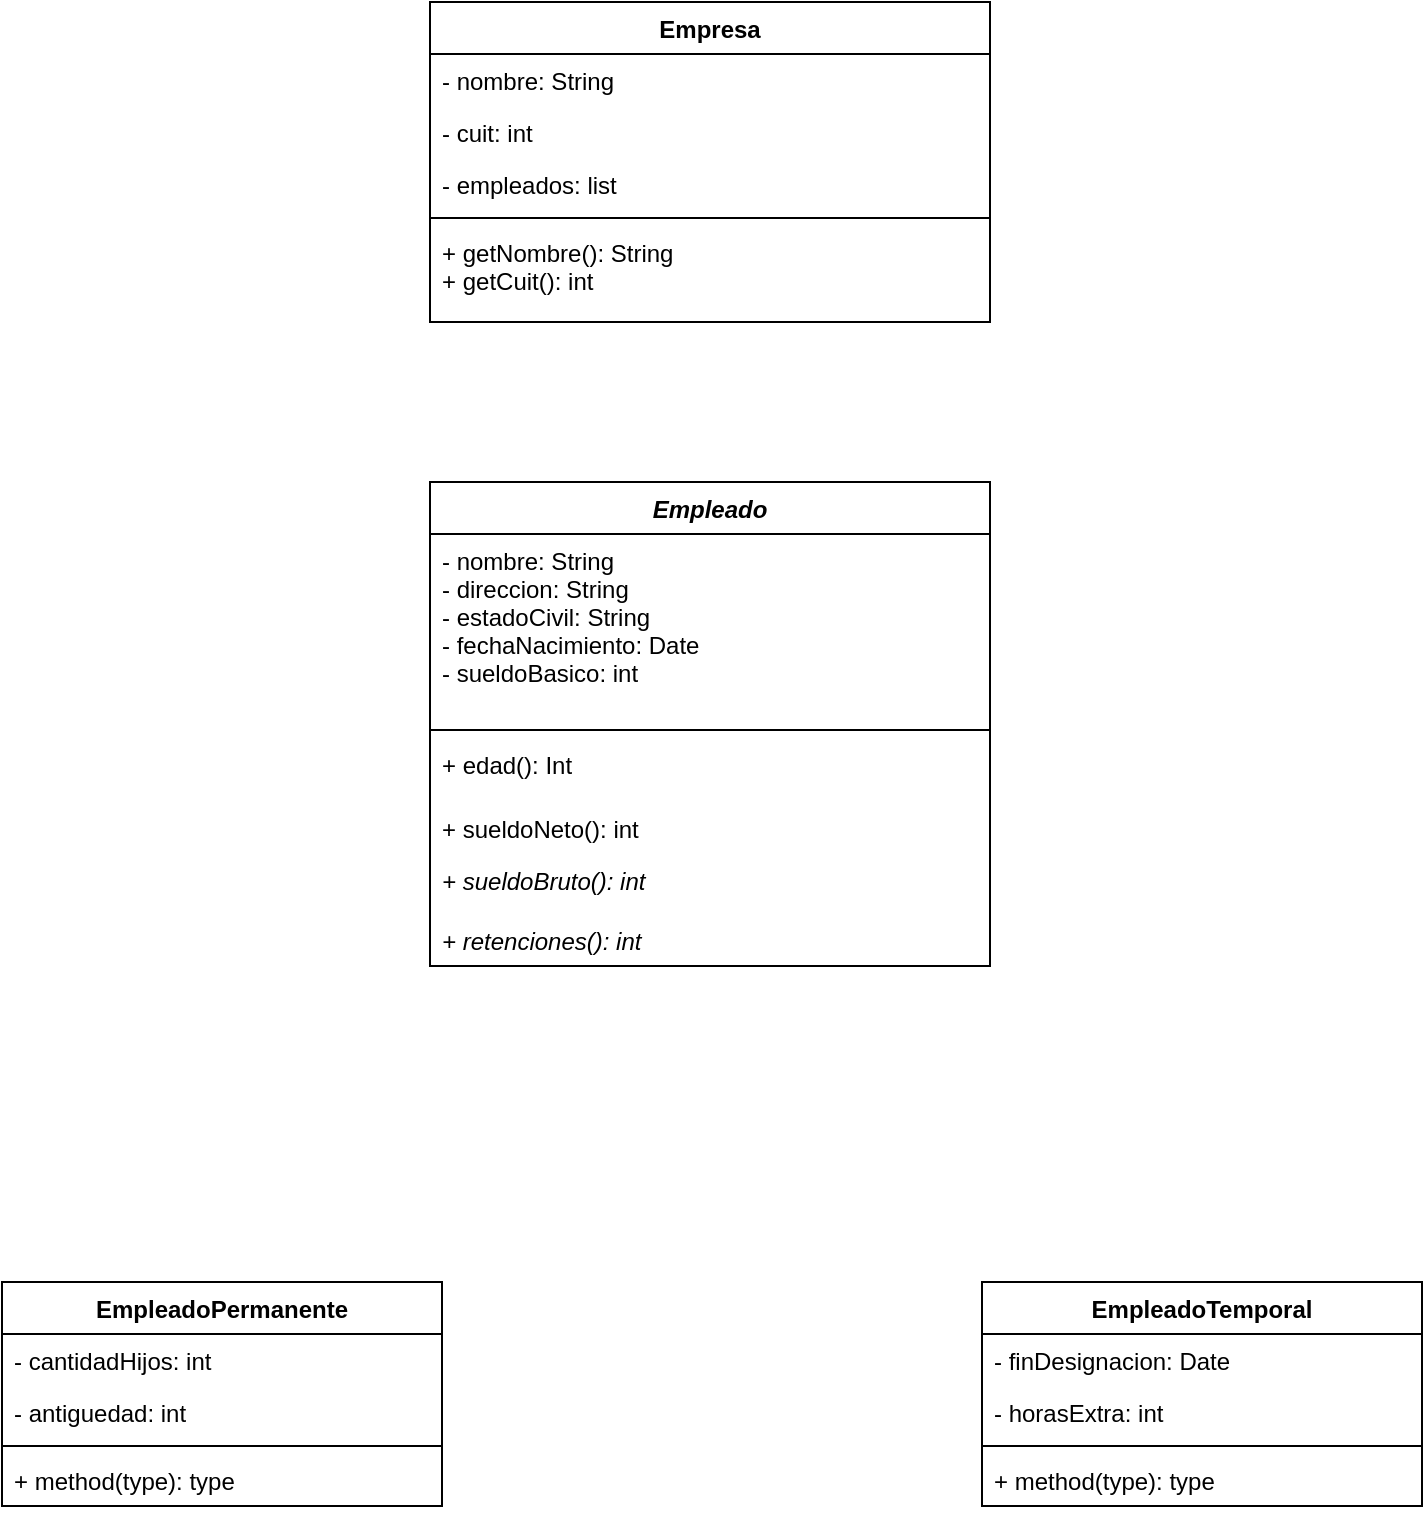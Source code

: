 <mxfile version="14.6.0" type="github">
  <diagram id="pSwMAhYl6BQPn0MG4o8G" name="Page-1">
    <mxGraphModel dx="1422" dy="794" grid="1" gridSize="10" guides="1" tooltips="1" connect="1" arrows="1" fold="1" page="1" pageScale="1" pageWidth="827" pageHeight="1169" math="0" shadow="0">
      <root>
        <mxCell id="0" />
        <mxCell id="1" parent="0" />
        <mxCell id="8JBp-CPKYnFsB_dmWDKy-2" value="Empresa" style="swimlane;fontStyle=1;align=center;verticalAlign=top;childLayout=stackLayout;horizontal=1;startSize=26;horizontalStack=0;resizeParent=1;resizeParentMax=0;resizeLast=0;collapsible=1;marginBottom=0;" vertex="1" parent="1">
          <mxGeometry x="274" y="70" width="280" height="160" as="geometry" />
        </mxCell>
        <mxCell id="8JBp-CPKYnFsB_dmWDKy-3" value="- nombre: String" style="text;strokeColor=none;fillColor=none;align=left;verticalAlign=top;spacingLeft=4;spacingRight=4;overflow=hidden;rotatable=0;points=[[0,0.5],[1,0.5]];portConstraint=eastwest;" vertex="1" parent="8JBp-CPKYnFsB_dmWDKy-2">
          <mxGeometry y="26" width="280" height="26" as="geometry" />
        </mxCell>
        <mxCell id="8JBp-CPKYnFsB_dmWDKy-6" value="- cuit: int" style="text;strokeColor=none;fillColor=none;align=left;verticalAlign=top;spacingLeft=4;spacingRight=4;overflow=hidden;rotatable=0;points=[[0,0.5],[1,0.5]];portConstraint=eastwest;" vertex="1" parent="8JBp-CPKYnFsB_dmWDKy-2">
          <mxGeometry y="52" width="280" height="26" as="geometry" />
        </mxCell>
        <mxCell id="8JBp-CPKYnFsB_dmWDKy-7" value="- empleados: list" style="text;strokeColor=none;fillColor=none;align=left;verticalAlign=top;spacingLeft=4;spacingRight=4;overflow=hidden;rotatable=0;points=[[0,0.5],[1,0.5]];portConstraint=eastwest;" vertex="1" parent="8JBp-CPKYnFsB_dmWDKy-2">
          <mxGeometry y="78" width="280" height="26" as="geometry" />
        </mxCell>
        <mxCell id="8JBp-CPKYnFsB_dmWDKy-4" value="" style="line;strokeWidth=1;fillColor=none;align=left;verticalAlign=middle;spacingTop=-1;spacingLeft=3;spacingRight=3;rotatable=0;labelPosition=right;points=[];portConstraint=eastwest;" vertex="1" parent="8JBp-CPKYnFsB_dmWDKy-2">
          <mxGeometry y="104" width="280" height="8" as="geometry" />
        </mxCell>
        <mxCell id="8JBp-CPKYnFsB_dmWDKy-5" value="+ getNombre(): String&#xa;+ getCuit(): int&#xa;" style="text;strokeColor=none;fillColor=none;align=left;verticalAlign=top;spacingLeft=4;spacingRight=4;overflow=hidden;rotatable=0;points=[[0,0.5],[1,0.5]];portConstraint=eastwest;" vertex="1" parent="8JBp-CPKYnFsB_dmWDKy-2">
          <mxGeometry y="112" width="280" height="48" as="geometry" />
        </mxCell>
        <mxCell id="8JBp-CPKYnFsB_dmWDKy-8" value="Empleado" style="swimlane;fontStyle=3;align=center;verticalAlign=top;childLayout=stackLayout;horizontal=1;startSize=26;horizontalStack=0;resizeParent=1;resizeParentMax=0;resizeLast=0;collapsible=1;marginBottom=0;" vertex="1" parent="1">
          <mxGeometry x="274" y="310" width="280" height="242" as="geometry" />
        </mxCell>
        <mxCell id="8JBp-CPKYnFsB_dmWDKy-9" value="- nombre: String&#xa;- direccion: String&#xa;- estadoCivil: String&#xa;- fechaNacimiento: Date&#xa;- sueldoBasico: int" style="text;strokeColor=none;fillColor=none;align=left;verticalAlign=top;spacingLeft=4;spacingRight=4;overflow=hidden;rotatable=0;points=[[0,0.5],[1,0.5]];portConstraint=eastwest;" vertex="1" parent="8JBp-CPKYnFsB_dmWDKy-8">
          <mxGeometry y="26" width="280" height="94" as="geometry" />
        </mxCell>
        <mxCell id="8JBp-CPKYnFsB_dmWDKy-10" value="" style="line;strokeWidth=1;fillColor=none;align=left;verticalAlign=middle;spacingTop=-1;spacingLeft=3;spacingRight=3;rotatable=0;labelPosition=right;points=[];portConstraint=eastwest;" vertex="1" parent="8JBp-CPKYnFsB_dmWDKy-8">
          <mxGeometry y="120" width="280" height="8" as="geometry" />
        </mxCell>
        <mxCell id="8JBp-CPKYnFsB_dmWDKy-11" value="+ edad(): Int" style="text;strokeColor=none;fillColor=none;align=left;verticalAlign=top;spacingLeft=4;spacingRight=4;overflow=hidden;rotatable=0;points=[[0,0.5],[1,0.5]];portConstraint=eastwest;fontStyle=0" vertex="1" parent="8JBp-CPKYnFsB_dmWDKy-8">
          <mxGeometry y="128" width="280" height="32" as="geometry" />
        </mxCell>
        <mxCell id="8JBp-CPKYnFsB_dmWDKy-15" value="+ sueldoNeto(): int" style="text;strokeColor=none;fillColor=none;align=left;verticalAlign=top;spacingLeft=4;spacingRight=4;overflow=hidden;rotatable=0;points=[[0,0.5],[1,0.5]];portConstraint=eastwest;" vertex="1" parent="8JBp-CPKYnFsB_dmWDKy-8">
          <mxGeometry y="160" width="280" height="26" as="geometry" />
        </mxCell>
        <mxCell id="8JBp-CPKYnFsB_dmWDKy-13" value="+ sueldoBruto(): int" style="text;strokeColor=none;fillColor=none;align=left;verticalAlign=top;spacingLeft=4;spacingRight=4;overflow=hidden;rotatable=0;points=[[0,0.5],[1,0.5]];portConstraint=eastwest;fontStyle=2" vertex="1" parent="8JBp-CPKYnFsB_dmWDKy-8">
          <mxGeometry y="186" width="280" height="30" as="geometry" />
        </mxCell>
        <mxCell id="8JBp-CPKYnFsB_dmWDKy-14" value="+ retenciones(): int " style="text;strokeColor=none;fillColor=none;align=left;verticalAlign=top;spacingLeft=4;spacingRight=4;overflow=hidden;rotatable=0;points=[[0,0.5],[1,0.5]];portConstraint=eastwest;fontStyle=2" vertex="1" parent="8JBp-CPKYnFsB_dmWDKy-8">
          <mxGeometry y="216" width="280" height="26" as="geometry" />
        </mxCell>
        <mxCell id="8JBp-CPKYnFsB_dmWDKy-16" value="EmpleadoPermanente" style="swimlane;fontStyle=1;align=center;verticalAlign=top;childLayout=stackLayout;horizontal=1;startSize=26;horizontalStack=0;resizeParent=1;resizeParentMax=0;resizeLast=0;collapsible=1;marginBottom=0;" vertex="1" parent="1">
          <mxGeometry x="60" y="710" width="220" height="112" as="geometry" />
        </mxCell>
        <mxCell id="8JBp-CPKYnFsB_dmWDKy-17" value="- cantidadHijos: int" style="text;strokeColor=none;fillColor=none;align=left;verticalAlign=top;spacingLeft=4;spacingRight=4;overflow=hidden;rotatable=0;points=[[0,0.5],[1,0.5]];portConstraint=eastwest;" vertex="1" parent="8JBp-CPKYnFsB_dmWDKy-16">
          <mxGeometry y="26" width="220" height="26" as="geometry" />
        </mxCell>
        <mxCell id="8JBp-CPKYnFsB_dmWDKy-24" value="- antiguedad: int" style="text;strokeColor=none;fillColor=none;align=left;verticalAlign=top;spacingLeft=4;spacingRight=4;overflow=hidden;rotatable=0;points=[[0,0.5],[1,0.5]];portConstraint=eastwest;" vertex="1" parent="8JBp-CPKYnFsB_dmWDKy-16">
          <mxGeometry y="52" width="220" height="26" as="geometry" />
        </mxCell>
        <mxCell id="8JBp-CPKYnFsB_dmWDKy-18" value="" style="line;strokeWidth=1;fillColor=none;align=left;verticalAlign=middle;spacingTop=-1;spacingLeft=3;spacingRight=3;rotatable=0;labelPosition=right;points=[];portConstraint=eastwest;" vertex="1" parent="8JBp-CPKYnFsB_dmWDKy-16">
          <mxGeometry y="78" width="220" height="8" as="geometry" />
        </mxCell>
        <mxCell id="8JBp-CPKYnFsB_dmWDKy-19" value="+ method(type): type" style="text;strokeColor=none;fillColor=none;align=left;verticalAlign=top;spacingLeft=4;spacingRight=4;overflow=hidden;rotatable=0;points=[[0,0.5],[1,0.5]];portConstraint=eastwest;" vertex="1" parent="8JBp-CPKYnFsB_dmWDKy-16">
          <mxGeometry y="86" width="220" height="26" as="geometry" />
        </mxCell>
        <mxCell id="8JBp-CPKYnFsB_dmWDKy-20" value="EmpleadoTemporal" style="swimlane;fontStyle=1;align=center;verticalAlign=top;childLayout=stackLayout;horizontal=1;startSize=26;horizontalStack=0;resizeParent=1;resizeParentMax=0;resizeLast=0;collapsible=1;marginBottom=0;" vertex="1" parent="1">
          <mxGeometry x="550" y="710" width="220" height="112" as="geometry" />
        </mxCell>
        <mxCell id="8JBp-CPKYnFsB_dmWDKy-21" value="- finDesignacion: Date" style="text;strokeColor=none;fillColor=none;align=left;verticalAlign=top;spacingLeft=4;spacingRight=4;overflow=hidden;rotatable=0;points=[[0,0.5],[1,0.5]];portConstraint=eastwest;" vertex="1" parent="8JBp-CPKYnFsB_dmWDKy-20">
          <mxGeometry y="26" width="220" height="26" as="geometry" />
        </mxCell>
        <mxCell id="8JBp-CPKYnFsB_dmWDKy-25" value="- horasExtra: int" style="text;strokeColor=none;fillColor=none;align=left;verticalAlign=top;spacingLeft=4;spacingRight=4;overflow=hidden;rotatable=0;points=[[0,0.5],[1,0.5]];portConstraint=eastwest;" vertex="1" parent="8JBp-CPKYnFsB_dmWDKy-20">
          <mxGeometry y="52" width="220" height="26" as="geometry" />
        </mxCell>
        <mxCell id="8JBp-CPKYnFsB_dmWDKy-22" value="" style="line;strokeWidth=1;fillColor=none;align=left;verticalAlign=middle;spacingTop=-1;spacingLeft=3;spacingRight=3;rotatable=0;labelPosition=right;points=[];portConstraint=eastwest;" vertex="1" parent="8JBp-CPKYnFsB_dmWDKy-20">
          <mxGeometry y="78" width="220" height="8" as="geometry" />
        </mxCell>
        <mxCell id="8JBp-CPKYnFsB_dmWDKy-23" value="+ method(type): type" style="text;strokeColor=none;fillColor=none;align=left;verticalAlign=top;spacingLeft=4;spacingRight=4;overflow=hidden;rotatable=0;points=[[0,0.5],[1,0.5]];portConstraint=eastwest;" vertex="1" parent="8JBp-CPKYnFsB_dmWDKy-20">
          <mxGeometry y="86" width="220" height="26" as="geometry" />
        </mxCell>
      </root>
    </mxGraphModel>
  </diagram>
</mxfile>
